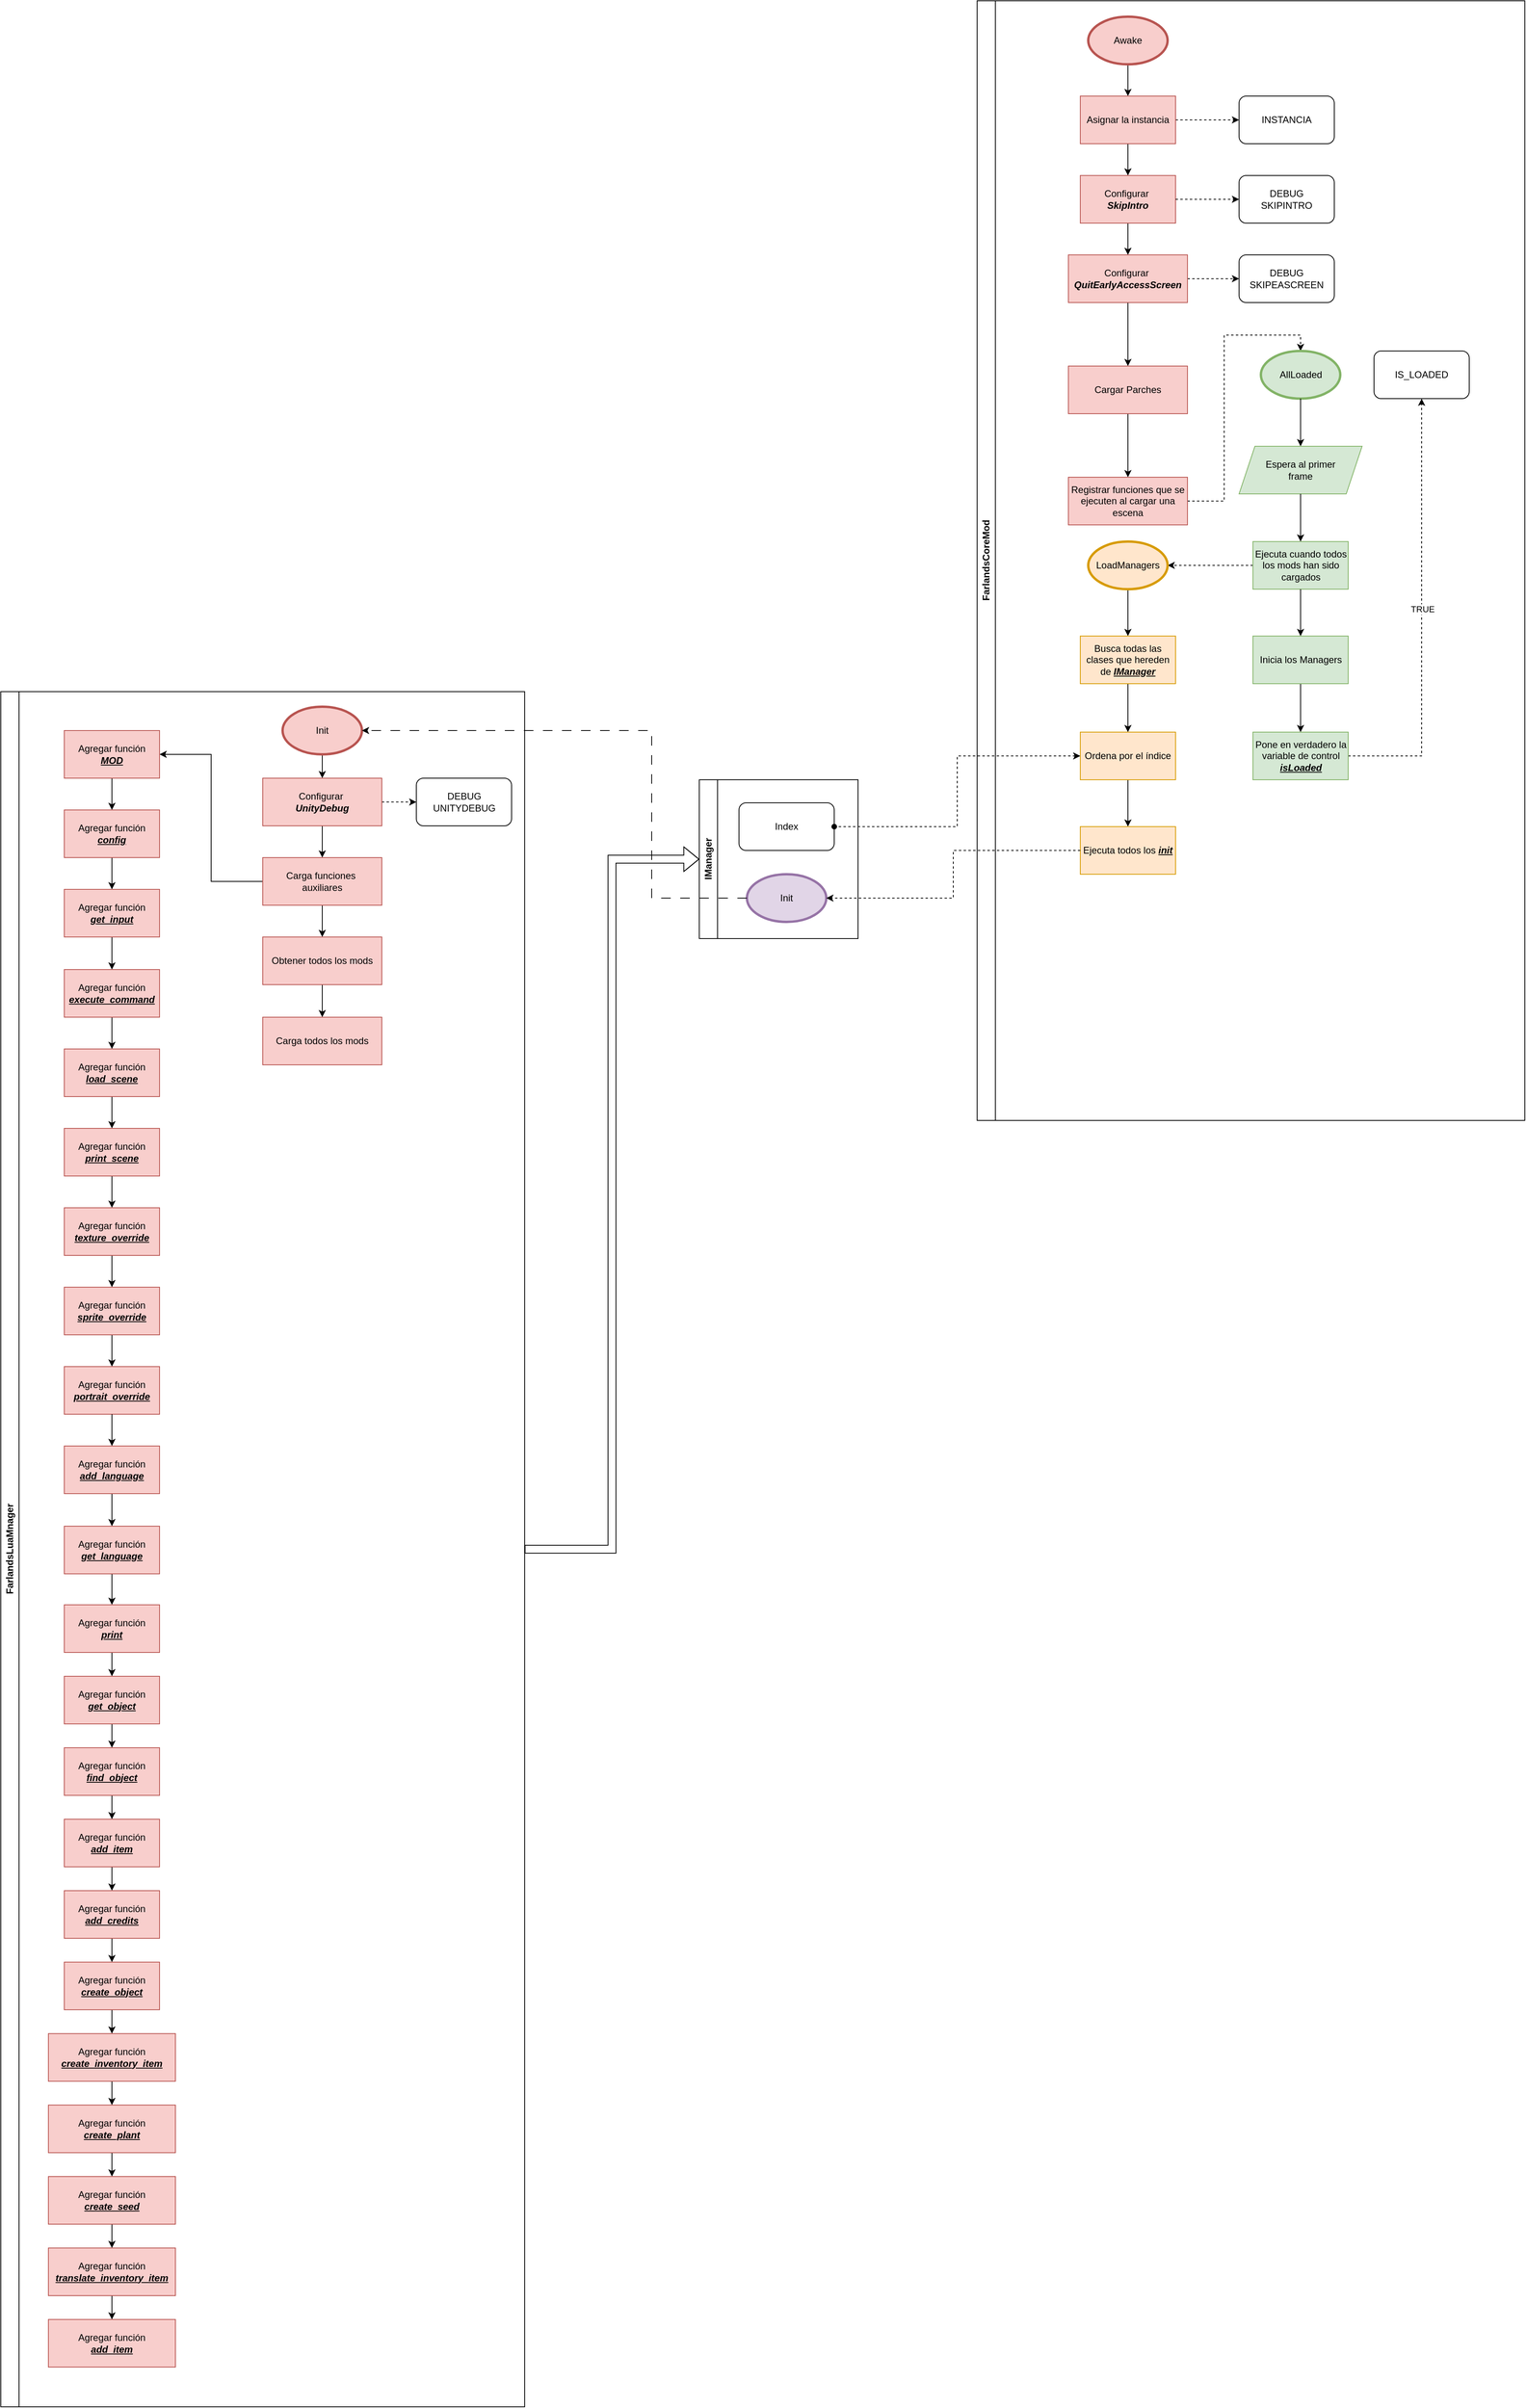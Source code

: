 <mxfile version="24.7.16">
  <diagram name="Página-1" id="QGQbhhF2IKWuarHCyqoY">
    <mxGraphModel dx="2981" dy="1920" grid="1" gridSize="10" guides="1" tooltips="1" connect="1" arrows="1" fold="1" page="1" pageScale="1" pageWidth="827" pageHeight="1169" math="0" shadow="0">
      <root>
        <mxCell id="0" />
        <mxCell id="1" parent="0" />
        <mxCell id="ss1cUzSr6EaidTX44ejw-4" value="FarlandsCoreMod" style="swimlane;horizontal=0;whiteSpace=wrap;html=1;" parent="1" vertex="1">
          <mxGeometry x="-50" y="-390" width="690" height="1410" as="geometry">
            <mxRectangle y="50" width="40" height="130" as="alternateBounds" />
          </mxGeometry>
        </mxCell>
        <mxCell id="ss1cUzSr6EaidTX44ejw-9" value="" style="edgeStyle=orthogonalEdgeStyle;rounded=0;orthogonalLoop=1;jettySize=auto;html=1;" parent="ss1cUzSr6EaidTX44ejw-4" source="ss1cUzSr6EaidTX44ejw-5" target="ss1cUzSr6EaidTX44ejw-8" edge="1">
          <mxGeometry relative="1" as="geometry" />
        </mxCell>
        <mxCell id="ss1cUzSr6EaidTX44ejw-5" value="Awake" style="ellipse;whiteSpace=wrap;html=1;fillColor=#f8cecc;strokeColor=#b85450;strokeWidth=3;" parent="ss1cUzSr6EaidTX44ejw-4" vertex="1">
          <mxGeometry x="140" y="20" width="100" height="60" as="geometry" />
        </mxCell>
        <mxCell id="ss1cUzSr6EaidTX44ejw-11" value="" style="edgeStyle=orthogonalEdgeStyle;rounded=0;orthogonalLoop=1;jettySize=auto;html=1;" parent="ss1cUzSr6EaidTX44ejw-4" source="ss1cUzSr6EaidTX44ejw-8" target="ss1cUzSr6EaidTX44ejw-10" edge="1">
          <mxGeometry relative="1" as="geometry" />
        </mxCell>
        <mxCell id="ss1cUzSr6EaidTX44ejw-35" style="edgeStyle=orthogonalEdgeStyle;rounded=0;orthogonalLoop=1;jettySize=auto;html=1;entryX=0;entryY=0.5;entryDx=0;entryDy=0;dashed=1;" parent="ss1cUzSr6EaidTX44ejw-4" source="ss1cUzSr6EaidTX44ejw-8" target="ss1cUzSr6EaidTX44ejw-34" edge="1">
          <mxGeometry relative="1" as="geometry" />
        </mxCell>
        <mxCell id="ss1cUzSr6EaidTX44ejw-8" value="Asignar la instancia" style="whiteSpace=wrap;html=1;fillColor=#f8cecc;strokeColor=#b85450;strokeWidth=1;" parent="ss1cUzSr6EaidTX44ejw-4" vertex="1">
          <mxGeometry x="130" y="120" width="120" height="60" as="geometry" />
        </mxCell>
        <mxCell id="ss1cUzSr6EaidTX44ejw-13" value="" style="edgeStyle=orthogonalEdgeStyle;rounded=0;orthogonalLoop=1;jettySize=auto;html=1;" parent="ss1cUzSr6EaidTX44ejw-4" source="ss1cUzSr6EaidTX44ejw-10" target="ss1cUzSr6EaidTX44ejw-12" edge="1">
          <mxGeometry relative="1" as="geometry" />
        </mxCell>
        <mxCell id="ss1cUzSr6EaidTX44ejw-10" value="&lt;div&gt;Configurar&amp;nbsp;&lt;/div&gt;&lt;div&gt;&lt;b&gt;&lt;i&gt;SkipIntro&lt;/i&gt;&lt;/b&gt;&lt;/div&gt;" style="whiteSpace=wrap;html=1;fillColor=#f8cecc;strokeColor=#b85450;strokeWidth=1;" parent="ss1cUzSr6EaidTX44ejw-4" vertex="1">
          <mxGeometry x="130" y="220" width="120" height="60" as="geometry" />
        </mxCell>
        <mxCell id="ss1cUzSr6EaidTX44ejw-20" style="edgeStyle=orthogonalEdgeStyle;rounded=0;orthogonalLoop=1;jettySize=auto;html=1;dashed=1;" parent="ss1cUzSr6EaidTX44ejw-4" source="ss1cUzSr6EaidTX44ejw-12" target="ss1cUzSr6EaidTX44ejw-19" edge="1">
          <mxGeometry relative="1" as="geometry" />
        </mxCell>
        <mxCell id="ss1cUzSr6EaidTX44ejw-29" value="" style="edgeStyle=orthogonalEdgeStyle;rounded=0;orthogonalLoop=1;jettySize=auto;html=1;" parent="ss1cUzSr6EaidTX44ejw-4" source="ss1cUzSr6EaidTX44ejw-12" target="ss1cUzSr6EaidTX44ejw-28" edge="1">
          <mxGeometry relative="1" as="geometry" />
        </mxCell>
        <mxCell id="ss1cUzSr6EaidTX44ejw-12" value="&lt;div&gt;Configurar&amp;nbsp;&lt;/div&gt;&lt;div&gt;&lt;b&gt;&lt;i&gt;QuitEarlyAccessScreen&lt;/i&gt;&lt;/b&gt;&lt;br&gt;&lt;/div&gt;" style="whiteSpace=wrap;html=1;fillColor=#f8cecc;strokeColor=#b85450;strokeWidth=1;" parent="ss1cUzSr6EaidTX44ejw-4" vertex="1">
          <mxGeometry x="115" y="320" width="150" height="60" as="geometry" />
        </mxCell>
        <mxCell id="ss1cUzSr6EaidTX44ejw-19" value="&lt;div&gt;DEBUG&lt;/div&gt;&lt;div&gt;SKIPEASCREEN&lt;br&gt;&lt;/div&gt;" style="rounded=1;whiteSpace=wrap;html=1;" parent="ss1cUzSr6EaidTX44ejw-4" vertex="1">
          <mxGeometry x="330" y="320" width="120" height="60" as="geometry" />
        </mxCell>
        <mxCell id="ss1cUzSr6EaidTX44ejw-16" value="&lt;div&gt;DEBUG&lt;/div&gt;&lt;div&gt;SKIPINTRO&lt;br&gt;&lt;/div&gt;" style="rounded=1;whiteSpace=wrap;html=1;" parent="ss1cUzSr6EaidTX44ejw-4" vertex="1">
          <mxGeometry x="330" y="220" width="120" height="60" as="geometry" />
        </mxCell>
        <mxCell id="ss1cUzSr6EaidTX44ejw-17" style="edgeStyle=orthogonalEdgeStyle;rounded=0;orthogonalLoop=1;jettySize=auto;html=1;dashed=1;" parent="ss1cUzSr6EaidTX44ejw-4" source="ss1cUzSr6EaidTX44ejw-10" target="ss1cUzSr6EaidTX44ejw-16" edge="1">
          <mxGeometry relative="1" as="geometry" />
        </mxCell>
        <mxCell id="ss1cUzSr6EaidTX44ejw-31" value="" style="edgeStyle=orthogonalEdgeStyle;rounded=0;orthogonalLoop=1;jettySize=auto;html=1;" parent="ss1cUzSr6EaidTX44ejw-4" source="ss1cUzSr6EaidTX44ejw-28" target="ss1cUzSr6EaidTX44ejw-30" edge="1">
          <mxGeometry relative="1" as="geometry" />
        </mxCell>
        <mxCell id="ss1cUzSr6EaidTX44ejw-28" value="Cargar Parches" style="whiteSpace=wrap;html=1;fillColor=#f8cecc;strokeColor=#b85450;strokeWidth=1;" parent="ss1cUzSr6EaidTX44ejw-4" vertex="1">
          <mxGeometry x="115" y="460" width="150" height="60" as="geometry" />
        </mxCell>
        <mxCell id="ss1cUzSr6EaidTX44ejw-42" style="edgeStyle=orthogonalEdgeStyle;rounded=0;orthogonalLoop=1;jettySize=auto;html=1;entryX=0.5;entryY=0;entryDx=0;entryDy=0;dashed=1;" parent="ss1cUzSr6EaidTX44ejw-4" source="ss1cUzSr6EaidTX44ejw-30" target="ss1cUzSr6EaidTX44ejw-41" edge="1">
          <mxGeometry relative="1" as="geometry" />
        </mxCell>
        <mxCell id="ss1cUzSr6EaidTX44ejw-30" value="Registrar funciones que se ejecuten al cargar una escena" style="whiteSpace=wrap;html=1;fillColor=#f8cecc;strokeColor=#b85450;strokeWidth=1;" parent="ss1cUzSr6EaidTX44ejw-4" vertex="1">
          <mxGeometry x="115" y="600" width="150" height="60" as="geometry" />
        </mxCell>
        <mxCell id="ss1cUzSr6EaidTX44ejw-34" value="INSTANCIA" style="rounded=1;whiteSpace=wrap;html=1;" parent="ss1cUzSr6EaidTX44ejw-4" vertex="1">
          <mxGeometry x="330" y="120" width="120" height="60" as="geometry" />
        </mxCell>
        <mxCell id="ss1cUzSr6EaidTX44ejw-41" value="AllLoaded" style="ellipse;whiteSpace=wrap;html=1;fillColor=#d5e8d4;strokeColor=#82b366;strokeWidth=3;" parent="ss1cUzSr6EaidTX44ejw-4" vertex="1">
          <mxGeometry x="357.5" y="441" width="100" height="60" as="geometry" />
        </mxCell>
        <mxCell id="ss1cUzSr6EaidTX44ejw-46" value="" style="edgeStyle=orthogonalEdgeStyle;rounded=0;orthogonalLoop=1;jettySize=auto;html=1;exitX=0.5;exitY=0;exitDx=0;exitDy=0;endArrow=none;endFill=0;startArrow=classic;startFill=1;" parent="ss1cUzSr6EaidTX44ejw-4" source="ss1cUzSr6EaidTX44ejw-45" target="ss1cUzSr6EaidTX44ejw-41" edge="1">
          <mxGeometry relative="1" as="geometry" />
        </mxCell>
        <mxCell id="ss1cUzSr6EaidTX44ejw-45" value="&lt;div&gt;Espera al primer&lt;/div&gt;&lt;div&gt;frame&lt;br&gt;&lt;/div&gt;" style="shape=parallelogram;perimeter=parallelogramPerimeter;whiteSpace=wrap;html=1;fixedSize=1;fillColor=#d5e8d4;strokeColor=#82b366;" parent="ss1cUzSr6EaidTX44ejw-4" vertex="1">
          <mxGeometry x="330" y="561" width="155" height="60" as="geometry" />
        </mxCell>
        <mxCell id="ss1cUzSr6EaidTX44ejw-52" value="" style="edgeStyle=orthogonalEdgeStyle;rounded=0;orthogonalLoop=1;jettySize=auto;html=1;" parent="ss1cUzSr6EaidTX44ejw-4" source="ss1cUzSr6EaidTX44ejw-49" target="ss1cUzSr6EaidTX44ejw-51" edge="1">
          <mxGeometry relative="1" as="geometry" />
        </mxCell>
        <mxCell id="ss1cUzSr6EaidTX44ejw-49" value="Inicia los Managers" style="whiteSpace=wrap;html=1;fillColor=#d5e8d4;strokeColor=#82b366;" parent="ss1cUzSr6EaidTX44ejw-4" vertex="1">
          <mxGeometry x="347.5" y="800" width="120" height="60" as="geometry" />
        </mxCell>
        <mxCell id="ruWb7ug1ci3qvholz8XR-3" style="edgeStyle=orthogonalEdgeStyle;rounded=0;orthogonalLoop=1;jettySize=auto;html=1;entryX=0.5;entryY=1;entryDx=0;entryDy=0;dashed=1;" parent="ss1cUzSr6EaidTX44ejw-4" source="ss1cUzSr6EaidTX44ejw-51" target="ruWb7ug1ci3qvholz8XR-1" edge="1">
          <mxGeometry relative="1" as="geometry" />
        </mxCell>
        <mxCell id="ruWb7ug1ci3qvholz8XR-4" value="TRUE" style="edgeLabel;html=1;align=center;verticalAlign=middle;resizable=0;points=[];" parent="ruWb7ug1ci3qvholz8XR-3" connectable="0" vertex="1">
          <mxGeometry x="0.024" y="-1" relative="1" as="geometry">
            <mxPoint as="offset" />
          </mxGeometry>
        </mxCell>
        <mxCell id="ss1cUzSr6EaidTX44ejw-51" value="Pone en verdadero la variable de control &lt;b&gt;&lt;i&gt;&lt;u&gt;isLoaded&lt;/u&gt;&lt;/i&gt;&lt;/b&gt;" style="whiteSpace=wrap;html=1;fillColor=#d5e8d4;strokeColor=#82b366;" parent="ss1cUzSr6EaidTX44ejw-4" vertex="1">
          <mxGeometry x="347.5" y="921" width="120" height="60" as="geometry" />
        </mxCell>
        <mxCell id="ruWb7ug1ci3qvholz8XR-1" value="&lt;div&gt;IS_LOADED&lt;/div&gt;" style="rounded=1;whiteSpace=wrap;html=1;" parent="ss1cUzSr6EaidTX44ejw-4" vertex="1">
          <mxGeometry x="500" y="441" width="120" height="60" as="geometry" />
        </mxCell>
        <mxCell id="Oh8XCUAsRH9gYTLnlH3s-5" style="edgeStyle=orthogonalEdgeStyle;rounded=0;orthogonalLoop=1;jettySize=auto;html=1;dashed=1;" edge="1" parent="ss1cUzSr6EaidTX44ejw-4" source="ss1cUzSr6EaidTX44ejw-47" target="Oh8XCUAsRH9gYTLnlH3s-2">
          <mxGeometry relative="1" as="geometry" />
        </mxCell>
        <mxCell id="ss1cUzSr6EaidTX44ejw-47" value="Ejecuta cuando todos los mods han sido cargados" style="whiteSpace=wrap;html=1;fillColor=#d5e8d4;strokeColor=#82b366;" parent="ss1cUzSr6EaidTX44ejw-4" vertex="1">
          <mxGeometry x="347.5" y="681" width="120" height="60" as="geometry" />
        </mxCell>
        <mxCell id="ss1cUzSr6EaidTX44ejw-50" value="" style="edgeStyle=orthogonalEdgeStyle;rounded=0;orthogonalLoop=1;jettySize=auto;html=1;" parent="ss1cUzSr6EaidTX44ejw-4" source="ss1cUzSr6EaidTX44ejw-47" target="ss1cUzSr6EaidTX44ejw-49" edge="1">
          <mxGeometry relative="1" as="geometry" />
        </mxCell>
        <mxCell id="ss1cUzSr6EaidTX44ejw-48" value="" style="edgeStyle=orthogonalEdgeStyle;rounded=0;orthogonalLoop=1;jettySize=auto;html=1;" parent="ss1cUzSr6EaidTX44ejw-4" source="ss1cUzSr6EaidTX44ejw-45" target="ss1cUzSr6EaidTX44ejw-47" edge="1">
          <mxGeometry relative="1" as="geometry" />
        </mxCell>
        <mxCell id="Oh8XCUAsRH9gYTLnlH3s-4" value="" style="edgeStyle=orthogonalEdgeStyle;rounded=0;orthogonalLoop=1;jettySize=auto;html=1;" edge="1" parent="ss1cUzSr6EaidTX44ejw-4" source="Oh8XCUAsRH9gYTLnlH3s-2" target="Oh8XCUAsRH9gYTLnlH3s-3">
          <mxGeometry relative="1" as="geometry" />
        </mxCell>
        <mxCell id="Oh8XCUAsRH9gYTLnlH3s-2" value="&lt;div&gt;LoadManagers&lt;/div&gt;" style="ellipse;whiteSpace=wrap;html=1;fillColor=#ffe6cc;strokeColor=#d79b00;strokeWidth=3;" vertex="1" parent="ss1cUzSr6EaidTX44ejw-4">
          <mxGeometry x="140" y="681" width="100" height="60" as="geometry" />
        </mxCell>
        <mxCell id="Oh8XCUAsRH9gYTLnlH3s-7" value="" style="edgeStyle=orthogonalEdgeStyle;rounded=0;orthogonalLoop=1;jettySize=auto;html=1;" edge="1" parent="ss1cUzSr6EaidTX44ejw-4" source="Oh8XCUAsRH9gYTLnlH3s-3" target="Oh8XCUAsRH9gYTLnlH3s-6">
          <mxGeometry relative="1" as="geometry" />
        </mxCell>
        <mxCell id="Oh8XCUAsRH9gYTLnlH3s-3" value="Busca todas las clases que hereden de &lt;b&gt;&lt;i&gt;&lt;u&gt;IManager&lt;/u&gt;&lt;/i&gt;&lt;/b&gt;" style="whiteSpace=wrap;html=1;fillColor=#ffe6cc;strokeColor=#d79b00;strokeWidth=1;" vertex="1" parent="ss1cUzSr6EaidTX44ejw-4">
          <mxGeometry x="130" y="800" width="120" height="60" as="geometry" />
        </mxCell>
        <mxCell id="Oh8XCUAsRH9gYTLnlH3s-9" value="" style="edgeStyle=orthogonalEdgeStyle;rounded=0;orthogonalLoop=1;jettySize=auto;html=1;" edge="1" parent="ss1cUzSr6EaidTX44ejw-4" source="Oh8XCUAsRH9gYTLnlH3s-6" target="Oh8XCUAsRH9gYTLnlH3s-8">
          <mxGeometry relative="1" as="geometry" />
        </mxCell>
        <mxCell id="Oh8XCUAsRH9gYTLnlH3s-6" value="Ordena por el índice" style="whiteSpace=wrap;html=1;fillColor=#ffe6cc;strokeColor=#d79b00;strokeWidth=1;" vertex="1" parent="ss1cUzSr6EaidTX44ejw-4">
          <mxGeometry x="130" y="921" width="120" height="60" as="geometry" />
        </mxCell>
        <mxCell id="Oh8XCUAsRH9gYTLnlH3s-8" value="Ejecuta todos los &lt;b&gt;&lt;i&gt;&lt;u&gt;init&lt;/u&gt;&lt;/i&gt;&lt;/b&gt;" style="whiteSpace=wrap;html=1;fillColor=#ffe6cc;strokeColor=#d79b00;strokeWidth=1;" vertex="1" parent="ss1cUzSr6EaidTX44ejw-4">
          <mxGeometry x="130" y="1040" width="120" height="60" as="geometry" />
        </mxCell>
        <mxCell id="Oh8XCUAsRH9gYTLnlH3s-10" value="IManager" style="swimlane;horizontal=0;whiteSpace=wrap;html=1;" vertex="1" parent="1">
          <mxGeometry x="-400" y="591" width="200" height="200" as="geometry" />
        </mxCell>
        <mxCell id="Oh8XCUAsRH9gYTLnlH3s-12" value="Init" style="ellipse;whiteSpace=wrap;html=1;fillColor=#e1d5e7;strokeColor=#9673a6;strokeWidth=3;" vertex="1" parent="Oh8XCUAsRH9gYTLnlH3s-10">
          <mxGeometry x="60" y="119" width="100" height="60" as="geometry" />
        </mxCell>
        <mxCell id="Oh8XCUAsRH9gYTLnlH3s-15" value="Index" style="rounded=1;whiteSpace=wrap;html=1;" vertex="1" parent="Oh8XCUAsRH9gYTLnlH3s-10">
          <mxGeometry x="50" y="29" width="120" height="60" as="geometry" />
        </mxCell>
        <mxCell id="Oh8XCUAsRH9gYTLnlH3s-13" style="edgeStyle=orthogonalEdgeStyle;rounded=0;orthogonalLoop=1;jettySize=auto;html=1;entryX=1;entryY=0.5;entryDx=0;entryDy=0;dashed=1;" edge="1" parent="1" source="Oh8XCUAsRH9gYTLnlH3s-8" target="Oh8XCUAsRH9gYTLnlH3s-12">
          <mxGeometry relative="1" as="geometry" />
        </mxCell>
        <mxCell id="Oh8XCUAsRH9gYTLnlH3s-16" style="edgeStyle=orthogonalEdgeStyle;rounded=0;orthogonalLoop=1;jettySize=auto;html=1;entryX=1;entryY=0.5;entryDx=0;entryDy=0;dashed=1;startArrow=classic;startFill=1;endArrow=oval;endFill=1;" edge="1" parent="1" source="Oh8XCUAsRH9gYTLnlH3s-6" target="Oh8XCUAsRH9gYTLnlH3s-15">
          <mxGeometry relative="1" as="geometry" />
        </mxCell>
        <mxCell id="Oh8XCUAsRH9gYTLnlH3s-19" style="edgeStyle=orthogonalEdgeStyle;rounded=0;orthogonalLoop=1;jettySize=auto;html=1;entryX=0;entryY=0.5;entryDx=0;entryDy=0;shape=flexArrow;" edge="1" parent="1" source="Oh8XCUAsRH9gYTLnlH3s-17" target="Oh8XCUAsRH9gYTLnlH3s-10">
          <mxGeometry relative="1" as="geometry" />
        </mxCell>
        <mxCell id="Oh8XCUAsRH9gYTLnlH3s-17" value="FarlandsLuaMnager" style="swimlane;horizontal=0;whiteSpace=wrap;html=1;" vertex="1" parent="1">
          <mxGeometry x="-1280" y="480" width="660" height="2160" as="geometry">
            <mxRectangle x="-930" y="591" width="40" height="140" as="alternateBounds" />
          </mxGeometry>
        </mxCell>
        <mxCell id="Oh8XCUAsRH9gYTLnlH3s-25" style="edgeStyle=orthogonalEdgeStyle;rounded=0;orthogonalLoop=1;jettySize=auto;html=1;entryX=0.5;entryY=0;entryDx=0;entryDy=0;" edge="1" parent="Oh8XCUAsRH9gYTLnlH3s-17" target="Oh8XCUAsRH9gYTLnlH3s-24">
          <mxGeometry relative="1" as="geometry">
            <mxPoint x="405" y="79" as="sourcePoint" />
          </mxGeometry>
        </mxCell>
        <mxCell id="Oh8XCUAsRH9gYTLnlH3s-21" value="Init" style="ellipse;whiteSpace=wrap;html=1;fillColor=#f8cecc;strokeColor=#b85450;strokeWidth=3;" vertex="1" parent="Oh8XCUAsRH9gYTLnlH3s-17">
          <mxGeometry x="355" y="19" width="100" height="60" as="geometry" />
        </mxCell>
        <mxCell id="Oh8XCUAsRH9gYTLnlH3s-28" style="edgeStyle=orthogonalEdgeStyle;rounded=0;orthogonalLoop=1;jettySize=auto;html=1;entryX=0;entryY=0.5;entryDx=0;entryDy=0;dashed=1;" edge="1" parent="Oh8XCUAsRH9gYTLnlH3s-17" source="Oh8XCUAsRH9gYTLnlH3s-24" target="Oh8XCUAsRH9gYTLnlH3s-27">
          <mxGeometry relative="1" as="geometry" />
        </mxCell>
        <mxCell id="Oh8XCUAsRH9gYTLnlH3s-30" value="" style="edgeStyle=orthogonalEdgeStyle;rounded=0;orthogonalLoop=1;jettySize=auto;html=1;" edge="1" parent="Oh8XCUAsRH9gYTLnlH3s-17" source="Oh8XCUAsRH9gYTLnlH3s-24" target="Oh8XCUAsRH9gYTLnlH3s-29">
          <mxGeometry relative="1" as="geometry" />
        </mxCell>
        <mxCell id="Oh8XCUAsRH9gYTLnlH3s-24" value="&lt;div&gt;Configurar&amp;nbsp;&lt;/div&gt;&lt;div&gt;&lt;b&gt;&lt;i&gt;UnityDebug&lt;/i&gt;&lt;/b&gt;&lt;br&gt;&lt;/div&gt;" style="whiteSpace=wrap;html=1;fillColor=#f8cecc;strokeColor=#b85450;strokeWidth=1;" vertex="1" parent="Oh8XCUAsRH9gYTLnlH3s-17">
          <mxGeometry x="330" y="109" width="150" height="60" as="geometry" />
        </mxCell>
        <mxCell id="Oh8XCUAsRH9gYTLnlH3s-27" value="DEBUG&lt;br&gt;UNITYDEBUG" style="rounded=1;whiteSpace=wrap;html=1;" vertex="1" parent="Oh8XCUAsRH9gYTLnlH3s-17">
          <mxGeometry x="523.5" y="109" width="120" height="60" as="geometry" />
        </mxCell>
        <mxCell id="Oh8XCUAsRH9gYTLnlH3s-32" value="" style="edgeStyle=orthogonalEdgeStyle;rounded=0;orthogonalLoop=1;jettySize=auto;html=1;" edge="1" parent="Oh8XCUAsRH9gYTLnlH3s-17" source="Oh8XCUAsRH9gYTLnlH3s-29" target="Oh8XCUAsRH9gYTLnlH3s-31">
          <mxGeometry relative="1" as="geometry" />
        </mxCell>
        <mxCell id="Oh8XCUAsRH9gYTLnlH3s-37" value="" style="edgeStyle=orthogonalEdgeStyle;rounded=0;orthogonalLoop=1;jettySize=auto;html=1;entryX=1;entryY=0.5;entryDx=0;entryDy=0;" edge="1" parent="Oh8XCUAsRH9gYTLnlH3s-17" source="Oh8XCUAsRH9gYTLnlH3s-29" target="Oh8XCUAsRH9gYTLnlH3s-36">
          <mxGeometry relative="1" as="geometry" />
        </mxCell>
        <mxCell id="Oh8XCUAsRH9gYTLnlH3s-29" value="&lt;div&gt;Carga funciones&amp;nbsp;&lt;/div&gt;&lt;div&gt;auxiliares&lt;/div&gt;" style="whiteSpace=wrap;html=1;fillColor=#f8cecc;strokeColor=#b85450;strokeWidth=1;" vertex="1" parent="Oh8XCUAsRH9gYTLnlH3s-17">
          <mxGeometry x="330" y="209" width="150" height="60" as="geometry" />
        </mxCell>
        <mxCell id="Oh8XCUAsRH9gYTLnlH3s-34" value="" style="edgeStyle=orthogonalEdgeStyle;rounded=0;orthogonalLoop=1;jettySize=auto;html=1;" edge="1" parent="Oh8XCUAsRH9gYTLnlH3s-17" source="Oh8XCUAsRH9gYTLnlH3s-31" target="Oh8XCUAsRH9gYTLnlH3s-33">
          <mxGeometry relative="1" as="geometry" />
        </mxCell>
        <mxCell id="Oh8XCUAsRH9gYTLnlH3s-31" value="Obtener todos los mods" style="whiteSpace=wrap;html=1;fillColor=#f8cecc;strokeColor=#b85450;strokeWidth=1;" vertex="1" parent="Oh8XCUAsRH9gYTLnlH3s-17">
          <mxGeometry x="330" y="309" width="150" height="60" as="geometry" />
        </mxCell>
        <mxCell id="Oh8XCUAsRH9gYTLnlH3s-33" value="Carga todos los mods" style="whiteSpace=wrap;html=1;fillColor=#f8cecc;strokeColor=#b85450;strokeWidth=1;" vertex="1" parent="Oh8XCUAsRH9gYTLnlH3s-17">
          <mxGeometry x="330" y="410" width="150" height="60" as="geometry" />
        </mxCell>
        <mxCell id="Oh8XCUAsRH9gYTLnlH3s-39" value="" style="edgeStyle=orthogonalEdgeStyle;rounded=0;orthogonalLoop=1;jettySize=auto;html=1;" edge="1" parent="Oh8XCUAsRH9gYTLnlH3s-17" source="Oh8XCUAsRH9gYTLnlH3s-36" target="Oh8XCUAsRH9gYTLnlH3s-38">
          <mxGeometry relative="1" as="geometry" />
        </mxCell>
        <mxCell id="Oh8XCUAsRH9gYTLnlH3s-36" value="&lt;div&gt;Agregar función &lt;i&gt;&lt;b&gt;&lt;br&gt;&lt;/b&gt;&lt;/i&gt;&lt;/div&gt;&lt;div&gt;&lt;i&gt;&lt;b&gt;&lt;u&gt;MOD&lt;/u&gt;&lt;/b&gt;&lt;/i&gt;&lt;/div&gt;" style="whiteSpace=wrap;html=1;fillColor=#f8cecc;strokeColor=#b85450;strokeWidth=1;" vertex="1" parent="Oh8XCUAsRH9gYTLnlH3s-17">
          <mxGeometry x="80" y="49" width="120" height="60" as="geometry" />
        </mxCell>
        <mxCell id="Oh8XCUAsRH9gYTLnlH3s-41" value="" style="edgeStyle=orthogonalEdgeStyle;rounded=0;orthogonalLoop=1;jettySize=auto;html=1;" edge="1" parent="Oh8XCUAsRH9gYTLnlH3s-17" source="Oh8XCUAsRH9gYTLnlH3s-38" target="Oh8XCUAsRH9gYTLnlH3s-40">
          <mxGeometry relative="1" as="geometry" />
        </mxCell>
        <mxCell id="Oh8XCUAsRH9gYTLnlH3s-38" value="&lt;div&gt;Agregar función &lt;i&gt;&lt;b&gt;&lt;br&gt;&lt;/b&gt;&lt;/i&gt;&lt;/div&gt;&lt;div&gt;&lt;i&gt;&lt;b&gt;&lt;u&gt;config&lt;/u&gt;&lt;/b&gt;&lt;/i&gt;&lt;/div&gt;" style="whiteSpace=wrap;html=1;fillColor=#f8cecc;strokeColor=#b85450;strokeWidth=1;" vertex="1" parent="Oh8XCUAsRH9gYTLnlH3s-17">
          <mxGeometry x="80" y="149" width="120" height="60" as="geometry" />
        </mxCell>
        <mxCell id="Oh8XCUAsRH9gYTLnlH3s-43" value="" style="edgeStyle=orthogonalEdgeStyle;rounded=0;orthogonalLoop=1;jettySize=auto;html=1;" edge="1" parent="Oh8XCUAsRH9gYTLnlH3s-17" source="Oh8XCUAsRH9gYTLnlH3s-40" target="Oh8XCUAsRH9gYTLnlH3s-42">
          <mxGeometry relative="1" as="geometry" />
        </mxCell>
        <mxCell id="Oh8XCUAsRH9gYTLnlH3s-40" value="&lt;div&gt;Agregar función &lt;i&gt;&lt;b&gt;&lt;br&gt;&lt;/b&gt;&lt;/i&gt;&lt;/div&gt;&lt;div&gt;&lt;i&gt;&lt;b&gt;&lt;u&gt;get_input&lt;/u&gt;&lt;/b&gt;&lt;/i&gt;&lt;/div&gt;" style="whiteSpace=wrap;html=1;fillColor=#f8cecc;strokeColor=#b85450;strokeWidth=1;" vertex="1" parent="Oh8XCUAsRH9gYTLnlH3s-17">
          <mxGeometry x="80" y="249" width="120" height="60" as="geometry" />
        </mxCell>
        <mxCell id="Oh8XCUAsRH9gYTLnlH3s-45" value="" style="edgeStyle=orthogonalEdgeStyle;rounded=0;orthogonalLoop=1;jettySize=auto;html=1;" edge="1" parent="Oh8XCUAsRH9gYTLnlH3s-17" source="Oh8XCUAsRH9gYTLnlH3s-42" target="Oh8XCUAsRH9gYTLnlH3s-44">
          <mxGeometry relative="1" as="geometry" />
        </mxCell>
        <mxCell id="Oh8XCUAsRH9gYTLnlH3s-42" value="&lt;div&gt;Agregar función &lt;i&gt;&lt;b&gt;&lt;br&gt;&lt;/b&gt;&lt;/i&gt;&lt;/div&gt;&lt;div&gt;&lt;i&gt;&lt;b&gt;&lt;u&gt;execute_command&lt;/u&gt;&lt;/b&gt;&lt;/i&gt;&lt;/div&gt;" style="whiteSpace=wrap;html=1;fillColor=#f8cecc;strokeColor=#b85450;strokeWidth=1;" vertex="1" parent="Oh8XCUAsRH9gYTLnlH3s-17">
          <mxGeometry x="80" y="350" width="120" height="60" as="geometry" />
        </mxCell>
        <mxCell id="Oh8XCUAsRH9gYTLnlH3s-47" value="" style="edgeStyle=orthogonalEdgeStyle;rounded=0;orthogonalLoop=1;jettySize=auto;html=1;" edge="1" parent="Oh8XCUAsRH9gYTLnlH3s-17" source="Oh8XCUAsRH9gYTLnlH3s-44" target="Oh8XCUAsRH9gYTLnlH3s-46">
          <mxGeometry relative="1" as="geometry" />
        </mxCell>
        <mxCell id="Oh8XCUAsRH9gYTLnlH3s-44" value="&lt;div&gt;Agregar función &lt;i&gt;&lt;b&gt;&lt;br&gt;&lt;/b&gt;&lt;/i&gt;&lt;/div&gt;&lt;div&gt;&lt;i&gt;&lt;b&gt;&lt;u&gt;load_scene&lt;/u&gt;&lt;/b&gt;&lt;/i&gt;&lt;/div&gt;" style="whiteSpace=wrap;html=1;fillColor=#f8cecc;strokeColor=#b85450;strokeWidth=1;" vertex="1" parent="Oh8XCUAsRH9gYTLnlH3s-17">
          <mxGeometry x="80" y="450" width="120" height="60" as="geometry" />
        </mxCell>
        <mxCell id="Oh8XCUAsRH9gYTLnlH3s-49" value="" style="edgeStyle=orthogonalEdgeStyle;rounded=0;orthogonalLoop=1;jettySize=auto;html=1;" edge="1" parent="Oh8XCUAsRH9gYTLnlH3s-17" source="Oh8XCUAsRH9gYTLnlH3s-46" target="Oh8XCUAsRH9gYTLnlH3s-48">
          <mxGeometry relative="1" as="geometry" />
        </mxCell>
        <mxCell id="Oh8XCUAsRH9gYTLnlH3s-46" value="&lt;div&gt;Agregar función &lt;i&gt;&lt;b&gt;&lt;br&gt;&lt;/b&gt;&lt;/i&gt;&lt;/div&gt;&lt;div&gt;&lt;i&gt;&lt;b&gt;&lt;u&gt;print_scene&lt;/u&gt;&lt;/b&gt;&lt;/i&gt;&lt;/div&gt;" style="whiteSpace=wrap;html=1;fillColor=#f8cecc;strokeColor=#b85450;strokeWidth=1;" vertex="1" parent="Oh8XCUAsRH9gYTLnlH3s-17">
          <mxGeometry x="80" y="550" width="120" height="60" as="geometry" />
        </mxCell>
        <mxCell id="Oh8XCUAsRH9gYTLnlH3s-51" value="" style="edgeStyle=orthogonalEdgeStyle;rounded=0;orthogonalLoop=1;jettySize=auto;html=1;" edge="1" parent="Oh8XCUAsRH9gYTLnlH3s-17" source="Oh8XCUAsRH9gYTLnlH3s-48" target="Oh8XCUAsRH9gYTLnlH3s-50">
          <mxGeometry relative="1" as="geometry" />
        </mxCell>
        <mxCell id="Oh8XCUAsRH9gYTLnlH3s-48" value="&lt;div&gt;Agregar función &lt;i&gt;&lt;b&gt;&lt;br&gt;&lt;/b&gt;&lt;/i&gt;&lt;/div&gt;&lt;div&gt;&lt;i&gt;&lt;b&gt;&lt;u&gt;texture_override&lt;/u&gt;&lt;/b&gt;&lt;/i&gt;&lt;/div&gt;" style="whiteSpace=wrap;html=1;fillColor=#f8cecc;strokeColor=#b85450;strokeWidth=1;" vertex="1" parent="Oh8XCUAsRH9gYTLnlH3s-17">
          <mxGeometry x="80" y="650" width="120" height="60" as="geometry" />
        </mxCell>
        <mxCell id="Oh8XCUAsRH9gYTLnlH3s-53" value="" style="edgeStyle=orthogonalEdgeStyle;rounded=0;orthogonalLoop=1;jettySize=auto;html=1;" edge="1" parent="Oh8XCUAsRH9gYTLnlH3s-17" source="Oh8XCUAsRH9gYTLnlH3s-50" target="Oh8XCUAsRH9gYTLnlH3s-52">
          <mxGeometry relative="1" as="geometry" />
        </mxCell>
        <mxCell id="Oh8XCUAsRH9gYTLnlH3s-50" value="&lt;div&gt;Agregar función &lt;i&gt;&lt;b&gt;&lt;br&gt;&lt;/b&gt;&lt;/i&gt;&lt;/div&gt;&lt;div&gt;&lt;i&gt;&lt;b&gt;&lt;u&gt;sprite_override&lt;/u&gt;&lt;/b&gt;&lt;/i&gt;&lt;/div&gt;" style="whiteSpace=wrap;html=1;fillColor=#f8cecc;strokeColor=#b85450;strokeWidth=1;" vertex="1" parent="Oh8XCUAsRH9gYTLnlH3s-17">
          <mxGeometry x="80" y="750" width="120" height="60" as="geometry" />
        </mxCell>
        <mxCell id="Oh8XCUAsRH9gYTLnlH3s-52" value="&lt;div&gt;Agregar función &lt;i&gt;&lt;b&gt;&lt;br&gt;&lt;/b&gt;&lt;/i&gt;&lt;/div&gt;&lt;div&gt;&lt;i&gt;&lt;b&gt;&lt;u&gt;portrait_override&lt;/u&gt;&lt;/b&gt;&lt;/i&gt;&lt;/div&gt;" style="whiteSpace=wrap;html=1;fillColor=#f8cecc;strokeColor=#b85450;strokeWidth=1;" vertex="1" parent="Oh8XCUAsRH9gYTLnlH3s-17">
          <mxGeometry x="80" y="850" width="120" height="60" as="geometry" />
        </mxCell>
        <mxCell id="Oh8XCUAsRH9gYTLnlH3s-57" value="" style="edgeStyle=orthogonalEdgeStyle;rounded=0;orthogonalLoop=1;jettySize=auto;html=1;" edge="1" parent="Oh8XCUAsRH9gYTLnlH3s-17" source="Oh8XCUAsRH9gYTLnlH3s-54" target="Oh8XCUAsRH9gYTLnlH3s-56">
          <mxGeometry relative="1" as="geometry" />
        </mxCell>
        <mxCell id="Oh8XCUAsRH9gYTLnlH3s-54" value="&lt;div&gt;Agregar función &lt;i&gt;&lt;b&gt;&lt;br&gt;&lt;/b&gt;&lt;/i&gt;&lt;/div&gt;&lt;div&gt;&lt;i&gt;&lt;b&gt;&lt;u&gt;add_language&lt;/u&gt;&lt;/b&gt;&lt;/i&gt;&lt;/div&gt;" style="whiteSpace=wrap;html=1;fillColor=#f8cecc;strokeColor=#b85450;strokeWidth=1;" vertex="1" parent="Oh8XCUAsRH9gYTLnlH3s-17">
          <mxGeometry x="80" y="950" width="120" height="60" as="geometry" />
        </mxCell>
        <mxCell id="Oh8XCUAsRH9gYTLnlH3s-55" value="" style="edgeStyle=orthogonalEdgeStyle;rounded=0;orthogonalLoop=1;jettySize=auto;html=1;" edge="1" parent="Oh8XCUAsRH9gYTLnlH3s-17" source="Oh8XCUAsRH9gYTLnlH3s-52" target="Oh8XCUAsRH9gYTLnlH3s-54">
          <mxGeometry relative="1" as="geometry" />
        </mxCell>
        <mxCell id="Oh8XCUAsRH9gYTLnlH3s-59" value="" style="edgeStyle=orthogonalEdgeStyle;rounded=0;orthogonalLoop=1;jettySize=auto;html=1;" edge="1" parent="Oh8XCUAsRH9gYTLnlH3s-17" source="Oh8XCUAsRH9gYTLnlH3s-56" target="Oh8XCUAsRH9gYTLnlH3s-58">
          <mxGeometry relative="1" as="geometry" />
        </mxCell>
        <mxCell id="Oh8XCUAsRH9gYTLnlH3s-56" value="&lt;div&gt;Agregar función &lt;i&gt;&lt;b&gt;&lt;br&gt;&lt;/b&gt;&lt;/i&gt;&lt;/div&gt;&lt;div&gt;&lt;i&gt;&lt;b&gt;&lt;u&gt;get_language&lt;/u&gt;&lt;/b&gt;&lt;/i&gt;&lt;/div&gt;" style="whiteSpace=wrap;html=1;fillColor=#f8cecc;strokeColor=#b85450;strokeWidth=1;" vertex="1" parent="Oh8XCUAsRH9gYTLnlH3s-17">
          <mxGeometry x="80" y="1051" width="120" height="60" as="geometry" />
        </mxCell>
        <mxCell id="Oh8XCUAsRH9gYTLnlH3s-61" value="" style="edgeStyle=orthogonalEdgeStyle;rounded=0;orthogonalLoop=1;jettySize=auto;html=1;" edge="1" parent="Oh8XCUAsRH9gYTLnlH3s-17" source="Oh8XCUAsRH9gYTLnlH3s-58" target="Oh8XCUAsRH9gYTLnlH3s-60">
          <mxGeometry relative="1" as="geometry" />
        </mxCell>
        <mxCell id="Oh8XCUAsRH9gYTLnlH3s-58" value="&lt;div&gt;Agregar función &lt;i&gt;&lt;b&gt;&lt;br&gt;&lt;/b&gt;&lt;/i&gt;&lt;/div&gt;&lt;div&gt;&lt;i&gt;&lt;b&gt;&lt;u&gt;print&lt;/u&gt;&lt;/b&gt;&lt;/i&gt;&lt;/div&gt;" style="whiteSpace=wrap;html=1;fillColor=#f8cecc;strokeColor=#b85450;strokeWidth=1;" vertex="1" parent="Oh8XCUAsRH9gYTLnlH3s-17">
          <mxGeometry x="80" y="1150" width="120" height="60" as="geometry" />
        </mxCell>
        <mxCell id="Oh8XCUAsRH9gYTLnlH3s-63" value="" style="edgeStyle=orthogonalEdgeStyle;rounded=0;orthogonalLoop=1;jettySize=auto;html=1;" edge="1" parent="Oh8XCUAsRH9gYTLnlH3s-17" source="Oh8XCUAsRH9gYTLnlH3s-60" target="Oh8XCUAsRH9gYTLnlH3s-62">
          <mxGeometry relative="1" as="geometry" />
        </mxCell>
        <mxCell id="Oh8XCUAsRH9gYTLnlH3s-60" value="&lt;div&gt;Agregar función &lt;i&gt;&lt;b&gt;&lt;br&gt;&lt;/b&gt;&lt;/i&gt;&lt;/div&gt;&lt;div&gt;&lt;i&gt;&lt;b&gt;&lt;u&gt;get_object&lt;/u&gt;&lt;/b&gt;&lt;/i&gt;&lt;/div&gt;" style="whiteSpace=wrap;html=1;fillColor=#f8cecc;strokeColor=#b85450;strokeWidth=1;" vertex="1" parent="Oh8XCUAsRH9gYTLnlH3s-17">
          <mxGeometry x="80" y="1240" width="120" height="60" as="geometry" />
        </mxCell>
        <mxCell id="Oh8XCUAsRH9gYTLnlH3s-65" value="" style="edgeStyle=orthogonalEdgeStyle;rounded=0;orthogonalLoop=1;jettySize=auto;html=1;" edge="1" parent="Oh8XCUAsRH9gYTLnlH3s-17" source="Oh8XCUAsRH9gYTLnlH3s-62" target="Oh8XCUAsRH9gYTLnlH3s-64">
          <mxGeometry relative="1" as="geometry" />
        </mxCell>
        <mxCell id="Oh8XCUAsRH9gYTLnlH3s-62" value="&lt;div&gt;Agregar función &lt;i&gt;&lt;b&gt;&lt;br&gt;&lt;/b&gt;&lt;/i&gt;&lt;/div&gt;&lt;div&gt;&lt;i&gt;&lt;b&gt;&lt;u&gt;find_object&lt;/u&gt;&lt;/b&gt;&lt;/i&gt;&lt;/div&gt;" style="whiteSpace=wrap;html=1;fillColor=#f8cecc;strokeColor=#b85450;strokeWidth=1;" vertex="1" parent="Oh8XCUAsRH9gYTLnlH3s-17">
          <mxGeometry x="80" y="1330" width="120" height="60" as="geometry" />
        </mxCell>
        <mxCell id="Oh8XCUAsRH9gYTLnlH3s-67" value="" style="edgeStyle=orthogonalEdgeStyle;rounded=0;orthogonalLoop=1;jettySize=auto;html=1;" edge="1" parent="Oh8XCUAsRH9gYTLnlH3s-17" source="Oh8XCUAsRH9gYTLnlH3s-64" target="Oh8XCUAsRH9gYTLnlH3s-66">
          <mxGeometry relative="1" as="geometry" />
        </mxCell>
        <mxCell id="Oh8XCUAsRH9gYTLnlH3s-64" value="&lt;div&gt;Agregar función &lt;i&gt;&lt;b&gt;&lt;br&gt;&lt;/b&gt;&lt;/i&gt;&lt;/div&gt;&lt;div&gt;&lt;i&gt;&lt;b&gt;&lt;u&gt;add_item&lt;/u&gt;&lt;/b&gt;&lt;/i&gt;&lt;/div&gt;" style="whiteSpace=wrap;html=1;fillColor=#f8cecc;strokeColor=#b85450;strokeWidth=1;" vertex="1" parent="Oh8XCUAsRH9gYTLnlH3s-17">
          <mxGeometry x="80" y="1420" width="120" height="60" as="geometry" />
        </mxCell>
        <mxCell id="Oh8XCUAsRH9gYTLnlH3s-69" value="" style="edgeStyle=orthogonalEdgeStyle;rounded=0;orthogonalLoop=1;jettySize=auto;html=1;" edge="1" parent="Oh8XCUAsRH9gYTLnlH3s-17" source="Oh8XCUAsRH9gYTLnlH3s-66" target="Oh8XCUAsRH9gYTLnlH3s-68">
          <mxGeometry relative="1" as="geometry" />
        </mxCell>
        <mxCell id="Oh8XCUAsRH9gYTLnlH3s-66" value="&lt;div&gt;Agregar función &lt;i&gt;&lt;b&gt;&lt;br&gt;&lt;/b&gt;&lt;/i&gt;&lt;/div&gt;&lt;div&gt;&lt;i&gt;&lt;b&gt;&lt;u&gt;add_credits&lt;/u&gt;&lt;/b&gt;&lt;/i&gt;&lt;/div&gt;" style="whiteSpace=wrap;html=1;fillColor=#f8cecc;strokeColor=#b85450;strokeWidth=1;" vertex="1" parent="Oh8XCUAsRH9gYTLnlH3s-17">
          <mxGeometry x="80" y="1510" width="120" height="60" as="geometry" />
        </mxCell>
        <mxCell id="Oh8XCUAsRH9gYTLnlH3s-71" value="" style="edgeStyle=orthogonalEdgeStyle;rounded=0;orthogonalLoop=1;jettySize=auto;html=1;" edge="1" parent="Oh8XCUAsRH9gYTLnlH3s-17" source="Oh8XCUAsRH9gYTLnlH3s-68" target="Oh8XCUAsRH9gYTLnlH3s-70">
          <mxGeometry relative="1" as="geometry" />
        </mxCell>
        <mxCell id="Oh8XCUAsRH9gYTLnlH3s-68" value="&lt;div&gt;Agregar función &lt;i&gt;&lt;b&gt;&lt;br&gt;&lt;/b&gt;&lt;/i&gt;&lt;/div&gt;&lt;div&gt;&lt;i&gt;&lt;b&gt;&lt;u&gt;create_object&lt;/u&gt;&lt;/b&gt;&lt;/i&gt;&lt;/div&gt;" style="whiteSpace=wrap;html=1;fillColor=#f8cecc;strokeColor=#b85450;strokeWidth=1;" vertex="1" parent="Oh8XCUAsRH9gYTLnlH3s-17">
          <mxGeometry x="80" y="1600" width="120" height="60" as="geometry" />
        </mxCell>
        <mxCell id="Oh8XCUAsRH9gYTLnlH3s-73" value="" style="edgeStyle=orthogonalEdgeStyle;rounded=0;orthogonalLoop=1;jettySize=auto;html=1;" edge="1" parent="Oh8XCUAsRH9gYTLnlH3s-17" source="Oh8XCUAsRH9gYTLnlH3s-70" target="Oh8XCUAsRH9gYTLnlH3s-72">
          <mxGeometry relative="1" as="geometry" />
        </mxCell>
        <mxCell id="Oh8XCUAsRH9gYTLnlH3s-70" value="&lt;div&gt;Agregar función &lt;i&gt;&lt;b&gt;&lt;br&gt;&lt;/b&gt;&lt;/i&gt;&lt;/div&gt;&lt;div&gt;&lt;i&gt;&lt;b&gt;&lt;u&gt;create_inventory_item&lt;/u&gt;&lt;/b&gt;&lt;/i&gt;&lt;/div&gt;" style="whiteSpace=wrap;html=1;fillColor=#f8cecc;strokeColor=#b85450;strokeWidth=1;" vertex="1" parent="Oh8XCUAsRH9gYTLnlH3s-17">
          <mxGeometry x="60" y="1690" width="160" height="60" as="geometry" />
        </mxCell>
        <mxCell id="Oh8XCUAsRH9gYTLnlH3s-75" value="" style="edgeStyle=orthogonalEdgeStyle;rounded=0;orthogonalLoop=1;jettySize=auto;html=1;" edge="1" parent="Oh8XCUAsRH9gYTLnlH3s-17" source="Oh8XCUAsRH9gYTLnlH3s-72" target="Oh8XCUAsRH9gYTLnlH3s-74">
          <mxGeometry relative="1" as="geometry" />
        </mxCell>
        <mxCell id="Oh8XCUAsRH9gYTLnlH3s-72" value="&lt;div&gt;Agregar función &lt;i&gt;&lt;b&gt;&lt;br&gt;&lt;/b&gt;&lt;/i&gt;&lt;/div&gt;&lt;div&gt;&lt;i&gt;&lt;b&gt;&lt;u&gt;create_plant&lt;/u&gt;&lt;/b&gt;&lt;/i&gt;&lt;/div&gt;" style="whiteSpace=wrap;html=1;fillColor=#f8cecc;strokeColor=#b85450;strokeWidth=1;" vertex="1" parent="Oh8XCUAsRH9gYTLnlH3s-17">
          <mxGeometry x="60" y="1780" width="160" height="60" as="geometry" />
        </mxCell>
        <mxCell id="Oh8XCUAsRH9gYTLnlH3s-77" value="" style="edgeStyle=orthogonalEdgeStyle;rounded=0;orthogonalLoop=1;jettySize=auto;html=1;" edge="1" parent="Oh8XCUAsRH9gYTLnlH3s-17" source="Oh8XCUAsRH9gYTLnlH3s-74" target="Oh8XCUAsRH9gYTLnlH3s-76">
          <mxGeometry relative="1" as="geometry" />
        </mxCell>
        <mxCell id="Oh8XCUAsRH9gYTLnlH3s-74" value="&lt;div&gt;Agregar función &lt;i&gt;&lt;b&gt;&lt;br&gt;&lt;/b&gt;&lt;/i&gt;&lt;/div&gt;&lt;div&gt;&lt;i&gt;&lt;b&gt;&lt;u&gt;create_seed&lt;/u&gt;&lt;/b&gt;&lt;/i&gt;&lt;/div&gt;" style="whiteSpace=wrap;html=1;fillColor=#f8cecc;strokeColor=#b85450;strokeWidth=1;" vertex="1" parent="Oh8XCUAsRH9gYTLnlH3s-17">
          <mxGeometry x="60" y="1870" width="160" height="60" as="geometry" />
        </mxCell>
        <mxCell id="Oh8XCUAsRH9gYTLnlH3s-79" value="" style="edgeStyle=orthogonalEdgeStyle;rounded=0;orthogonalLoop=1;jettySize=auto;html=1;" edge="1" parent="Oh8XCUAsRH9gYTLnlH3s-17" source="Oh8XCUAsRH9gYTLnlH3s-76" target="Oh8XCUAsRH9gYTLnlH3s-78">
          <mxGeometry relative="1" as="geometry" />
        </mxCell>
        <mxCell id="Oh8XCUAsRH9gYTLnlH3s-76" value="&lt;div&gt;Agregar función &lt;i&gt;&lt;b&gt;&lt;br&gt;&lt;/b&gt;&lt;/i&gt;&lt;/div&gt;&lt;div&gt;&lt;i&gt;&lt;b&gt;&lt;u&gt;translate_inventory_item&lt;/u&gt;&lt;/b&gt;&lt;/i&gt;&lt;/div&gt;" style="whiteSpace=wrap;html=1;fillColor=#f8cecc;strokeColor=#b85450;strokeWidth=1;" vertex="1" parent="Oh8XCUAsRH9gYTLnlH3s-17">
          <mxGeometry x="60" y="1960" width="160" height="60" as="geometry" />
        </mxCell>
        <mxCell id="Oh8XCUAsRH9gYTLnlH3s-78" value="&lt;div&gt;Agregar función &lt;i&gt;&lt;b&gt;&lt;br&gt;&lt;/b&gt;&lt;/i&gt;&lt;/div&gt;&lt;div&gt;&lt;i&gt;&lt;b&gt;&lt;u&gt;add_item&lt;/u&gt;&lt;/b&gt;&lt;/i&gt;&lt;/div&gt;" style="whiteSpace=wrap;html=1;fillColor=#f8cecc;strokeColor=#b85450;strokeWidth=1;" vertex="1" parent="Oh8XCUAsRH9gYTLnlH3s-17">
          <mxGeometry x="60" y="2050" width="160" height="60" as="geometry" />
        </mxCell>
        <mxCell id="Oh8XCUAsRH9gYTLnlH3s-26" style="edgeStyle=orthogonalEdgeStyle;rounded=0;orthogonalLoop=1;jettySize=auto;html=1;entryX=1;entryY=0.5;entryDx=0;entryDy=0;dashed=1;dashPattern=12 12;" edge="1" parent="1" source="Oh8XCUAsRH9gYTLnlH3s-12" target="Oh8XCUAsRH9gYTLnlH3s-21">
          <mxGeometry relative="1" as="geometry">
            <Array as="points">
              <mxPoint x="-460" y="740" />
              <mxPoint x="-460" y="529" />
            </Array>
          </mxGeometry>
        </mxCell>
      </root>
    </mxGraphModel>
  </diagram>
</mxfile>

